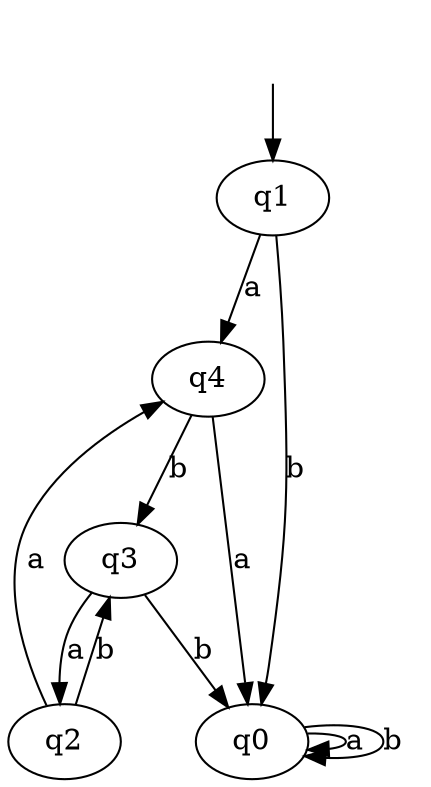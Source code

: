digraph { 
 "" [shape=none]

 "" -> "q1"
 "q1" -> "q4"[label="a", weight="a"]; 
 "q4" -> "q0"[label="a", weight="a"]; 
 "q4" -> "q3"[label="b", weight="b"]; 
 "q3" -> "q2"[label="a", weight="a"]; 
 "q2" -> "q4"[label="a", weight="a"]; 
 "q2" -> "q3"[label="b", weight="b"]; 
 "q3" -> "q0"[label="b", weight="b"]; 
 "q1" -> "q0"[label="b", weight="b"]; 
 "q0" -> "q0"[label="a", weight="a"]; 
 "q0" -> "q0"[label="b", weight="b"]; 
}
